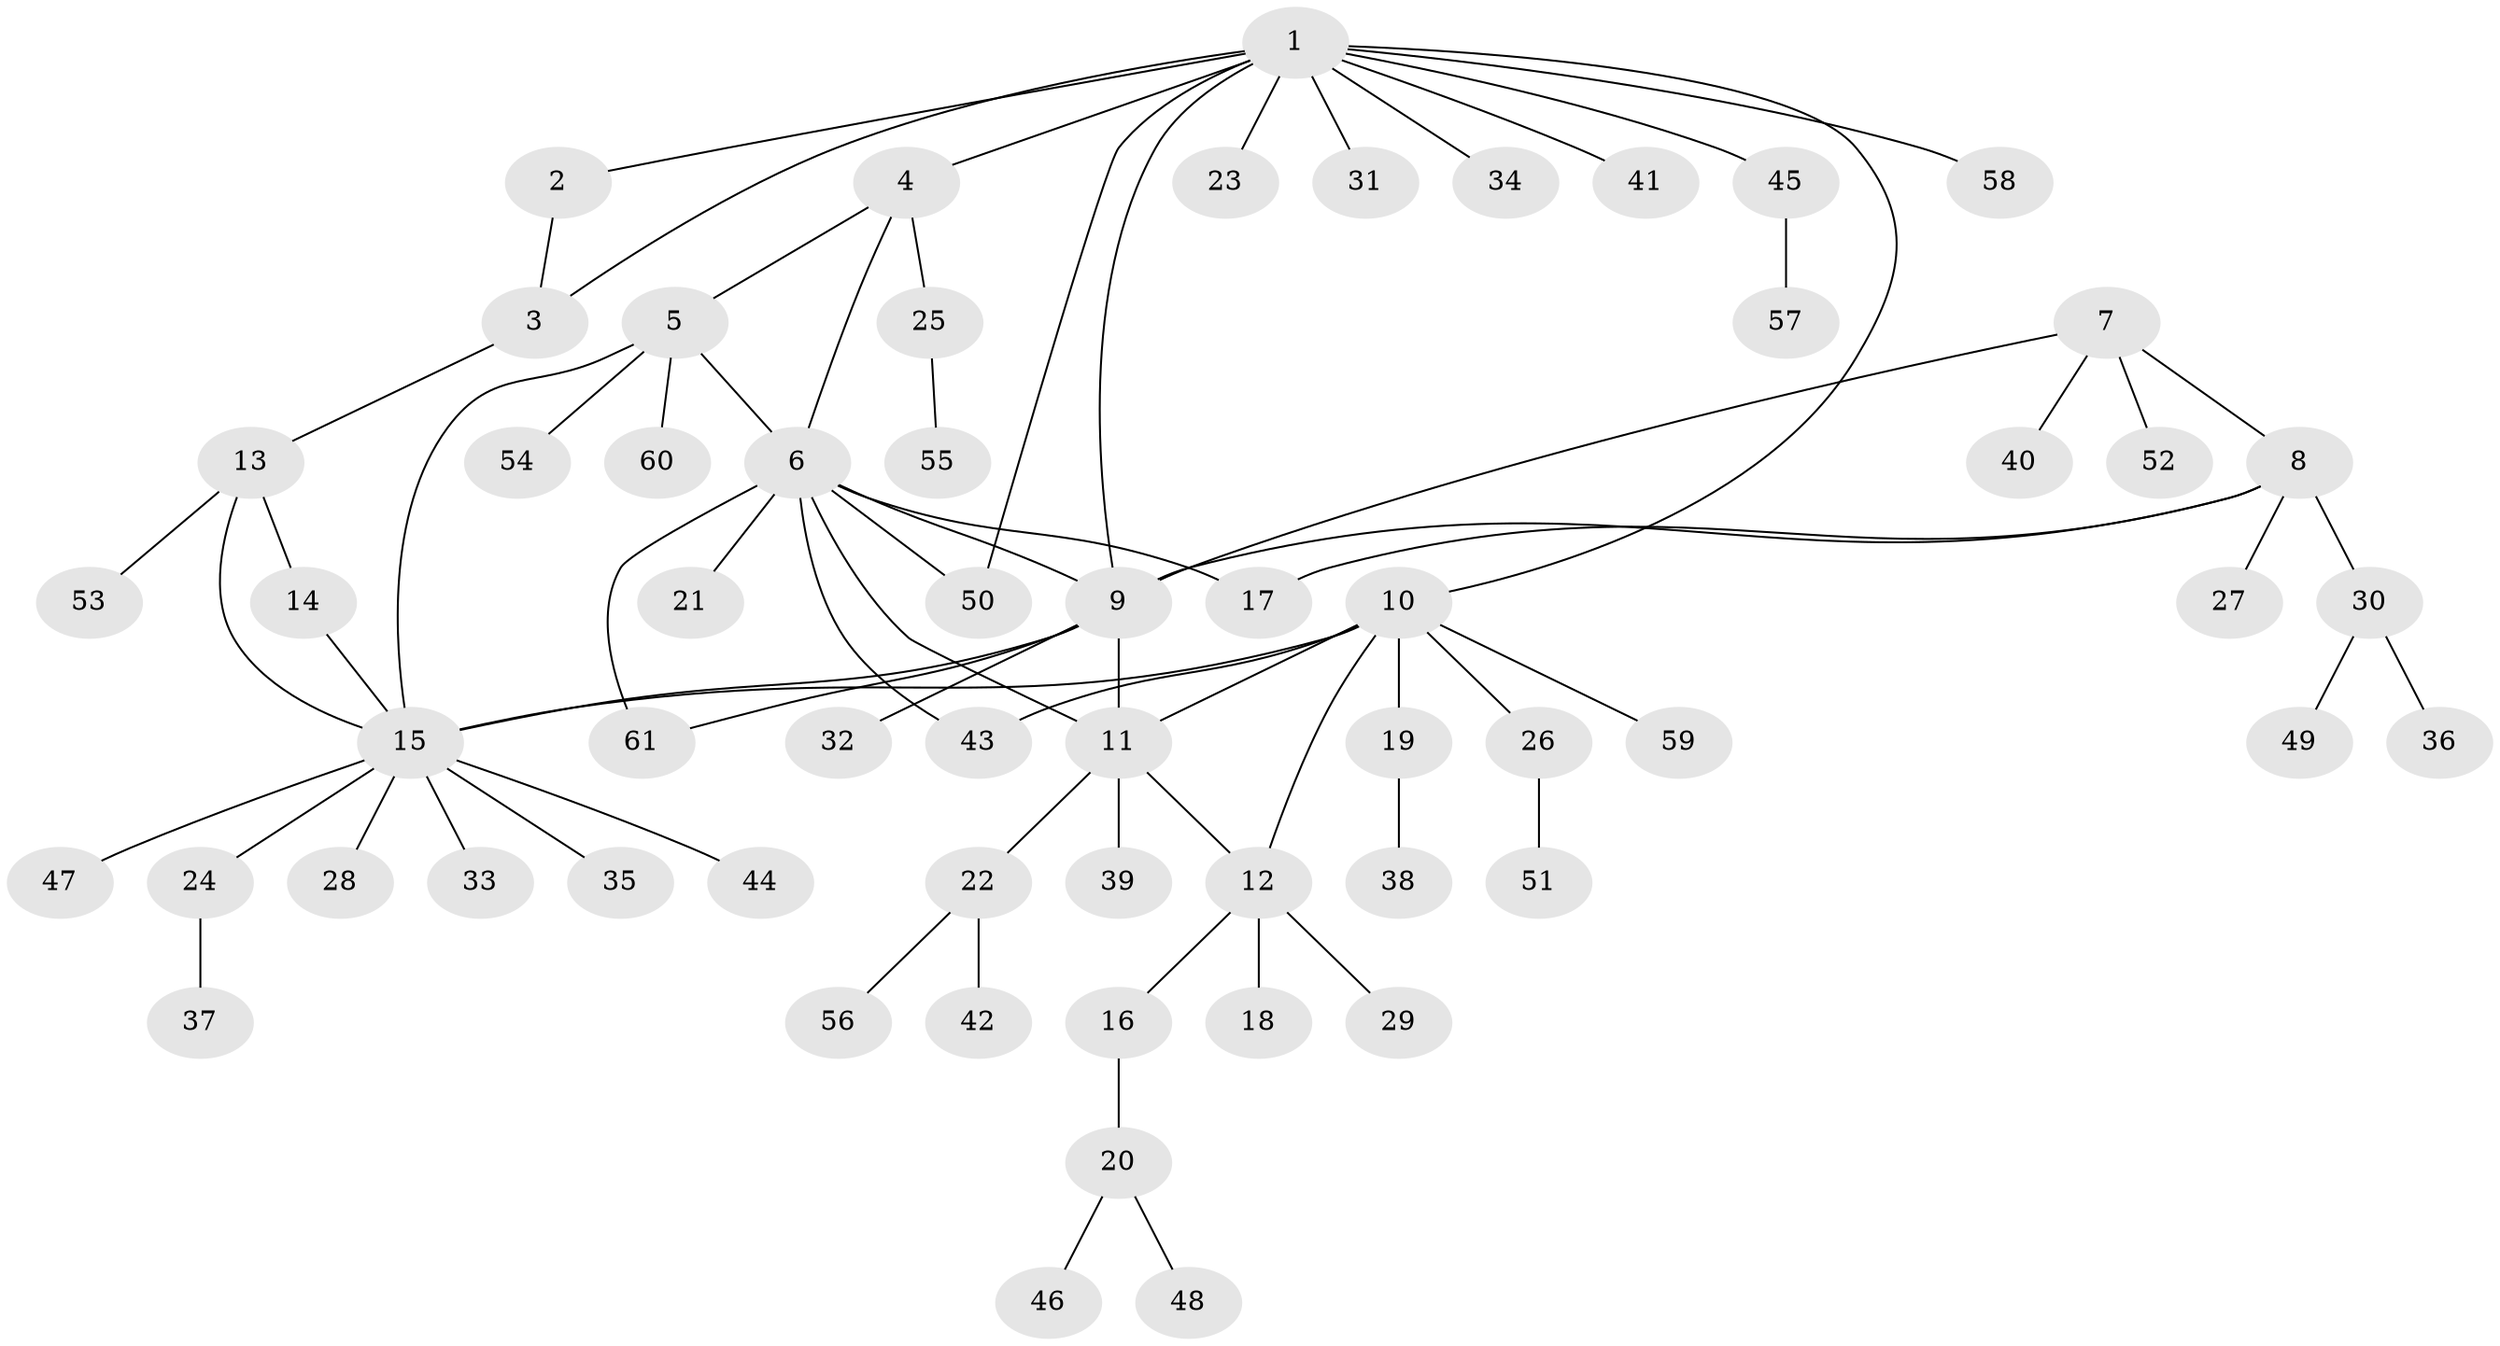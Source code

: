 // coarse degree distribution, {11: 0.023255813953488372, 2: 0.20930232558139536, 5: 0.046511627906976744, 4: 0.06976744186046512, 9: 0.046511627906976744, 3: 0.023255813953488372, 7: 0.023255813953488372, 10: 0.023255813953488372, 1: 0.5348837209302325}
// Generated by graph-tools (version 1.1) at 2025/52/02/27/25 19:52:18]
// undirected, 61 vertices, 75 edges
graph export_dot {
graph [start="1"]
  node [color=gray90,style=filled];
  1;
  2;
  3;
  4;
  5;
  6;
  7;
  8;
  9;
  10;
  11;
  12;
  13;
  14;
  15;
  16;
  17;
  18;
  19;
  20;
  21;
  22;
  23;
  24;
  25;
  26;
  27;
  28;
  29;
  30;
  31;
  32;
  33;
  34;
  35;
  36;
  37;
  38;
  39;
  40;
  41;
  42;
  43;
  44;
  45;
  46;
  47;
  48;
  49;
  50;
  51;
  52;
  53;
  54;
  55;
  56;
  57;
  58;
  59;
  60;
  61;
  1 -- 2;
  1 -- 3;
  1 -- 4;
  1 -- 9;
  1 -- 10;
  1 -- 23;
  1 -- 31;
  1 -- 34;
  1 -- 41;
  1 -- 45;
  1 -- 50;
  1 -- 58;
  2 -- 3;
  3 -- 13;
  4 -- 5;
  4 -- 6;
  4 -- 25;
  5 -- 6;
  5 -- 15;
  5 -- 54;
  5 -- 60;
  6 -- 9;
  6 -- 11;
  6 -- 17;
  6 -- 21;
  6 -- 43;
  6 -- 50;
  6 -- 61;
  7 -- 8;
  7 -- 9;
  7 -- 40;
  7 -- 52;
  8 -- 9;
  8 -- 17;
  8 -- 27;
  8 -- 30;
  9 -- 11;
  9 -- 15;
  9 -- 32;
  9 -- 61;
  10 -- 11;
  10 -- 12;
  10 -- 15;
  10 -- 19;
  10 -- 26;
  10 -- 43;
  10 -- 59;
  11 -- 12;
  11 -- 22;
  11 -- 39;
  12 -- 16;
  12 -- 18;
  12 -- 29;
  13 -- 14;
  13 -- 15;
  13 -- 53;
  14 -- 15;
  15 -- 24;
  15 -- 28;
  15 -- 33;
  15 -- 35;
  15 -- 44;
  15 -- 47;
  16 -- 20;
  19 -- 38;
  20 -- 46;
  20 -- 48;
  22 -- 42;
  22 -- 56;
  24 -- 37;
  25 -- 55;
  26 -- 51;
  30 -- 36;
  30 -- 49;
  45 -- 57;
}
